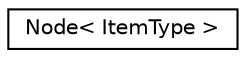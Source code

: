 digraph "Graphical Class Hierarchy"
{
  edge [fontname="Helvetica",fontsize="10",labelfontname="Helvetica",labelfontsize="10"];
  node [fontname="Helvetica",fontsize="10",shape=record];
  rankdir="LR";
  Node1 [label="Node\< ItemType \>",height=0.2,width=0.4,color="black", fillcolor="white", style="filled",URL="$classNode.html"];
}
